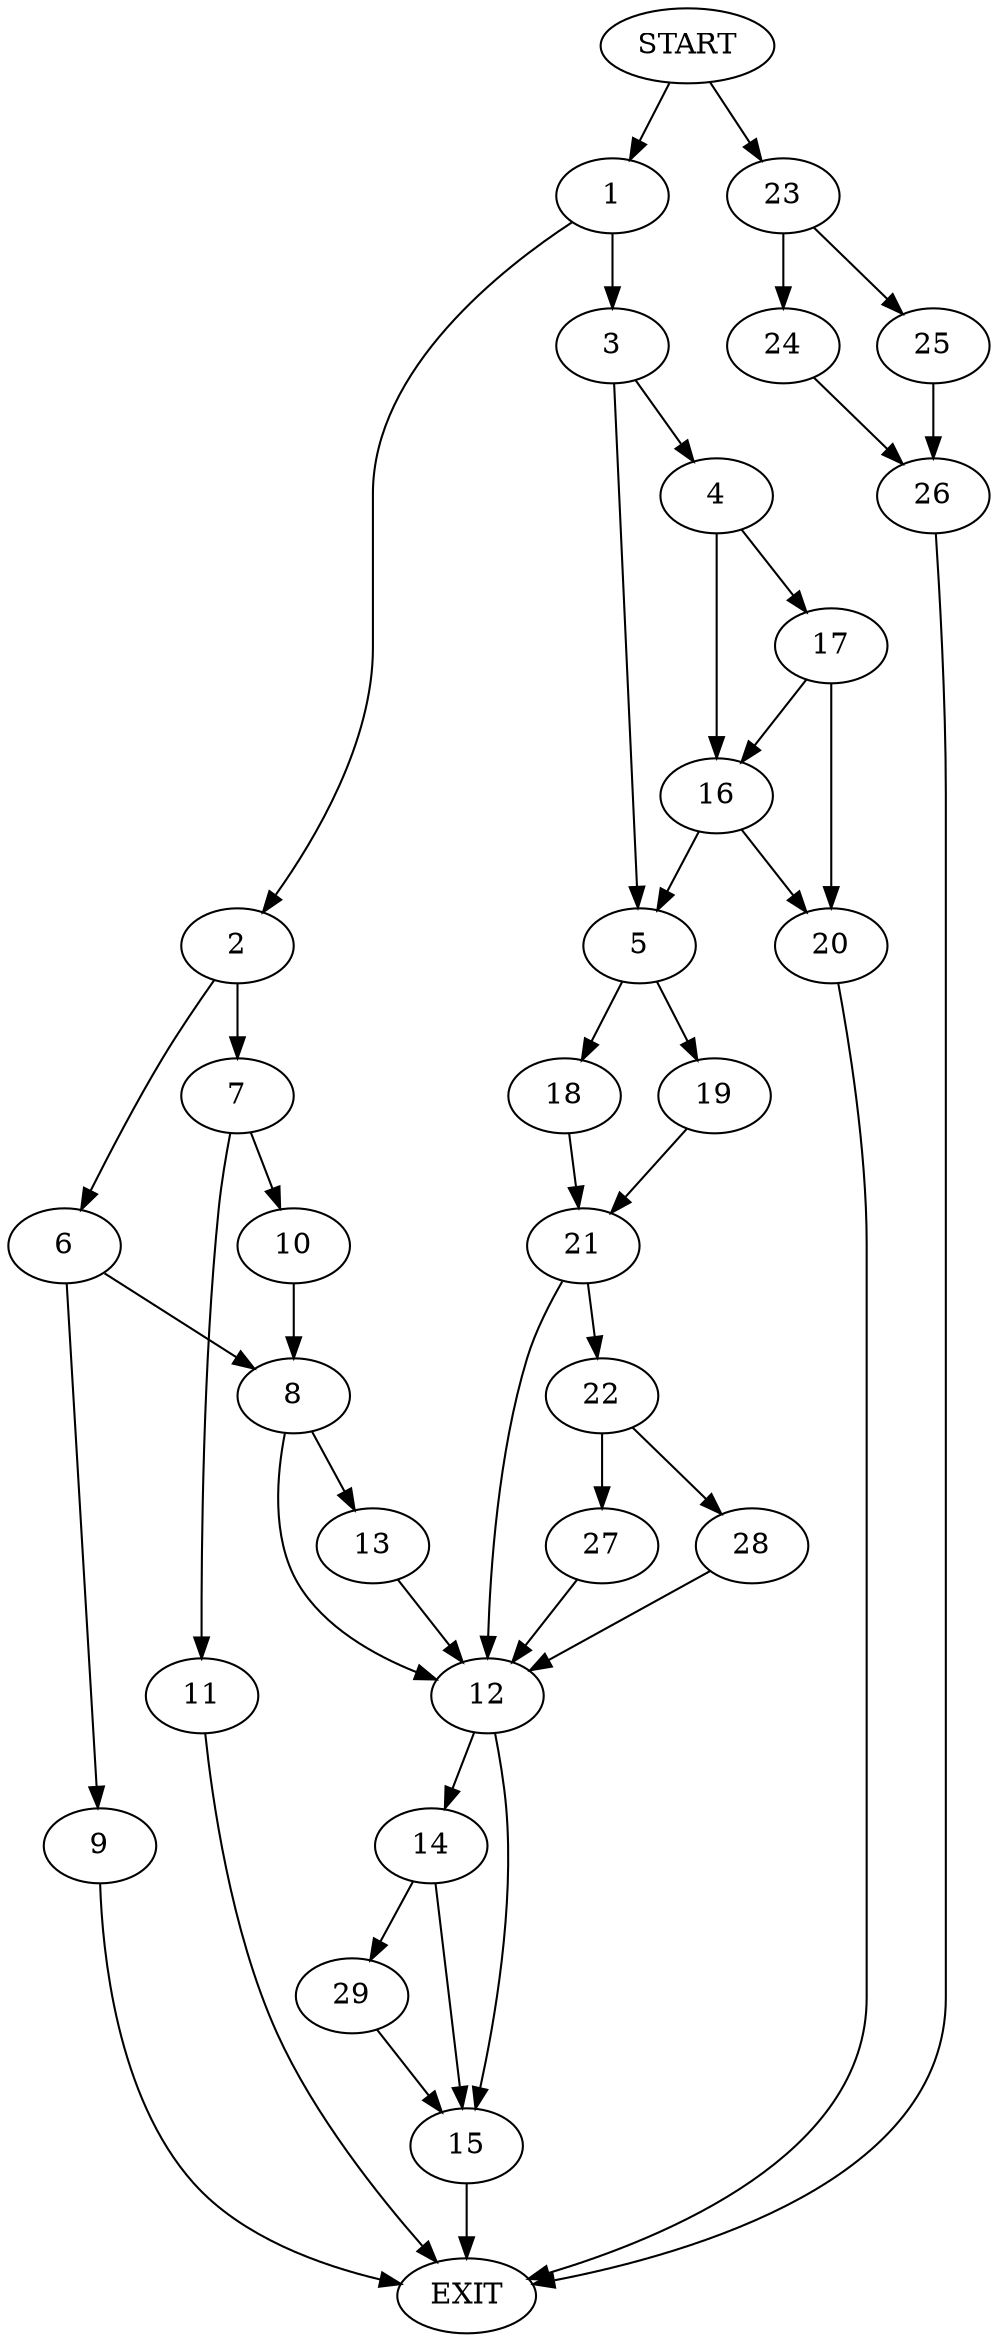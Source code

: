 digraph {
0 [label="START"]
30 [label="EXIT"]
0 -> 1
1 -> 2
1 -> 3
3 -> 4
3 -> 5
2 -> 6
2 -> 7
6 -> 8
6 -> 9
7 -> 10
7 -> 11
8 -> 12
8 -> 13
9 -> 30
10 -> 8
11 -> 30
13 -> 12
12 -> 14
12 -> 15
4 -> 16
4 -> 17
5 -> 18
5 -> 19
16 -> 20
16 -> 5
17 -> 16
17 -> 20
20 -> 30
18 -> 21
19 -> 21
21 -> 12
21 -> 22
0 -> 23
23 -> 24
23 -> 25
24 -> 26
25 -> 26
26 -> 30
22 -> 27
22 -> 28
28 -> 12
27 -> 12
14 -> 15
14 -> 29
15 -> 30
29 -> 15
}
